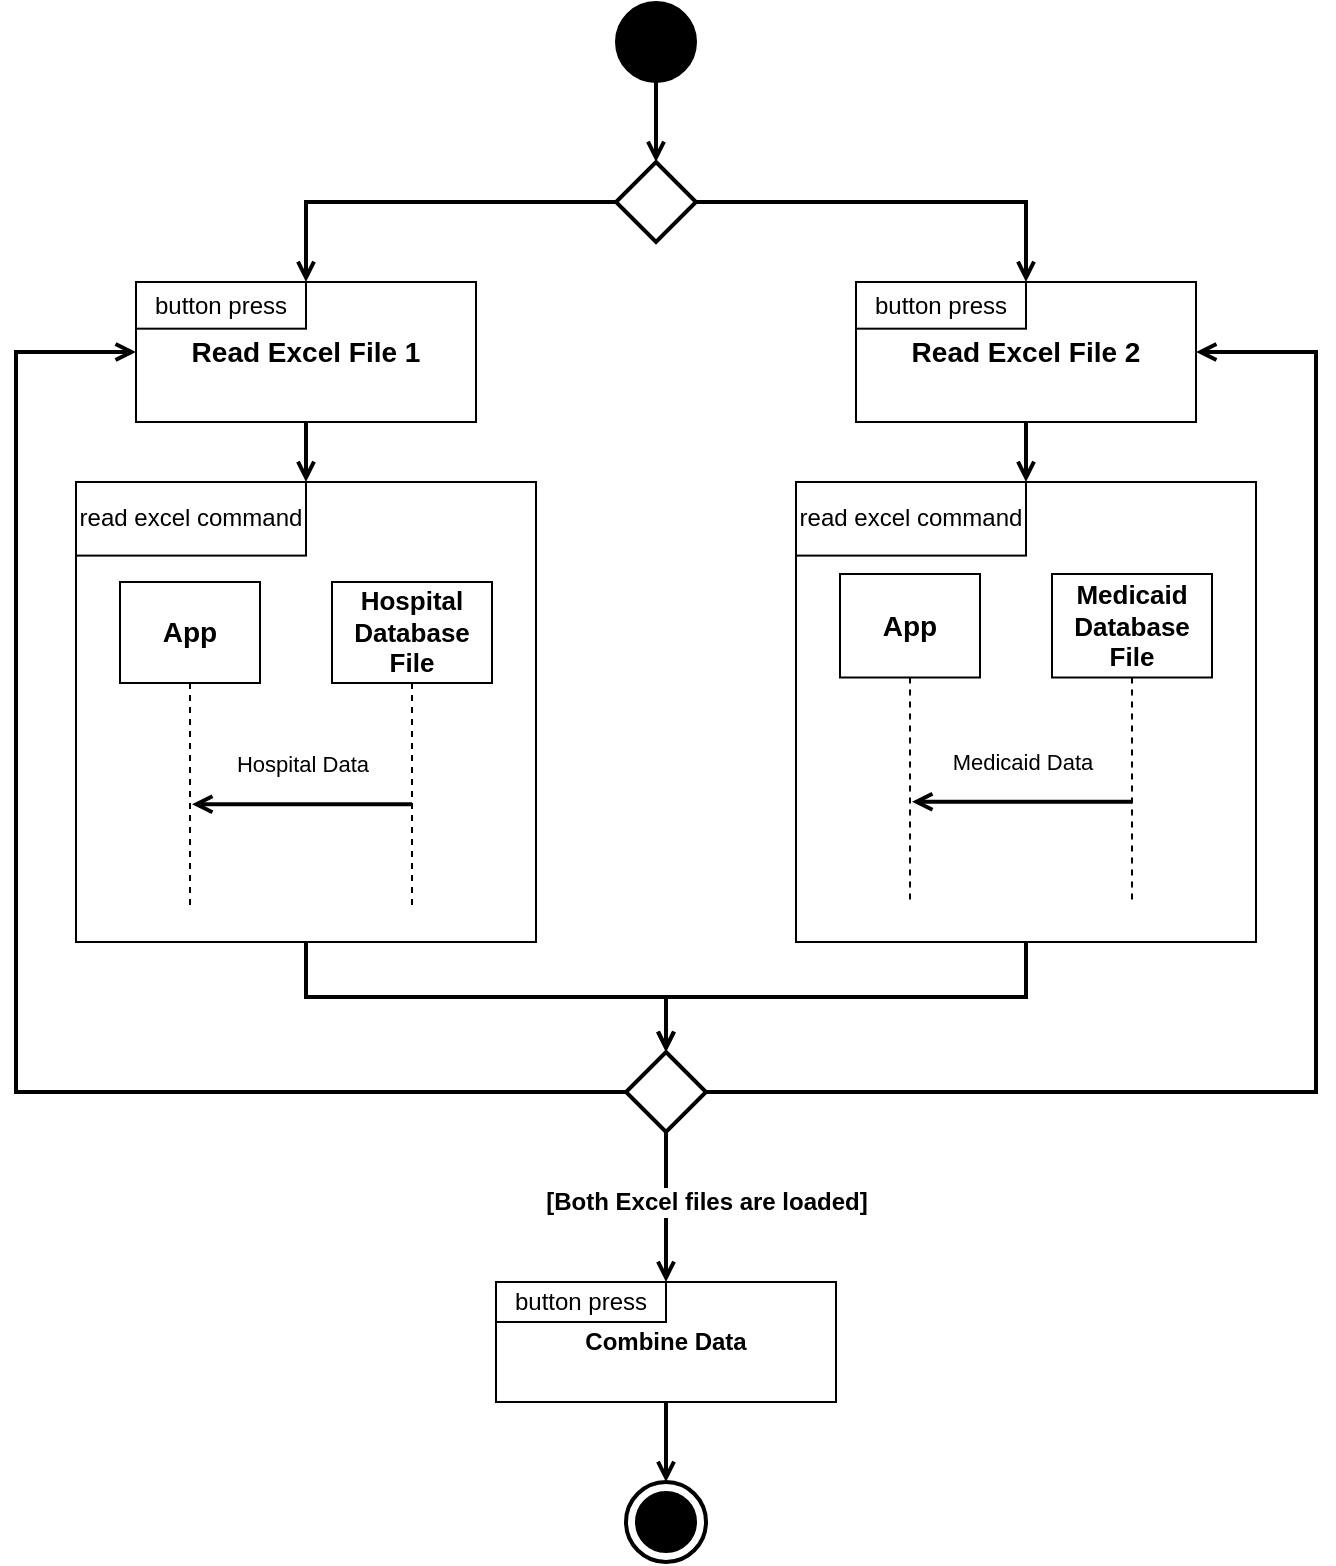 <mxfile version="24.7.17">
  <diagram id="C5RBs43oDa-KdzZeNtuy" name="Page-1">
    <mxGraphModel dx="1434" dy="794" grid="1" gridSize="10" guides="1" tooltips="1" connect="1" arrows="1" fold="1" page="1" pageScale="1" pageWidth="827" pageHeight="1169" math="0" shadow="0">
      <root>
        <mxCell id="WIyWlLk6GJQsqaUBKTNV-0" />
        <mxCell id="WIyWlLk6GJQsqaUBKTNV-1" parent="WIyWlLk6GJQsqaUBKTNV-0" />
        <mxCell id="fxpXkKA73AskWZWgzv29-11" style="edgeStyle=orthogonalEdgeStyle;rounded=0;orthogonalLoop=1;jettySize=auto;html=1;exitX=0;exitY=0.5;exitDx=0;exitDy=0;entryX=1;entryY=0;entryDx=0;entryDy=0;strokeWidth=2;endArrow=open;endFill=0;" edge="1" parent="WIyWlLk6GJQsqaUBKTNV-1" source="WIyWlLk6GJQsqaUBKTNV-6" target="fxpXkKA73AskWZWgzv29-6">
          <mxGeometry relative="1" as="geometry" />
        </mxCell>
        <mxCell id="fxpXkKA73AskWZWgzv29-12" style="edgeStyle=orthogonalEdgeStyle;rounded=0;orthogonalLoop=1;jettySize=auto;html=1;exitX=1;exitY=0.5;exitDx=0;exitDy=0;entryX=0.5;entryY=0;entryDx=0;entryDy=0;strokeWidth=2;endArrow=open;endFill=0;" edge="1" parent="WIyWlLk6GJQsqaUBKTNV-1" source="WIyWlLk6GJQsqaUBKTNV-6" target="fxpXkKA73AskWZWgzv29-9">
          <mxGeometry relative="1" as="geometry" />
        </mxCell>
        <mxCell id="WIyWlLk6GJQsqaUBKTNV-6" value="" style="rhombus;whiteSpace=wrap;html=1;shadow=0;fontFamily=Helvetica;fontSize=12;align=center;strokeWidth=2;spacing=6;spacingTop=-4;" parent="WIyWlLk6GJQsqaUBKTNV-1" vertex="1">
          <mxGeometry x="360" y="120" width="40" height="40" as="geometry" />
        </mxCell>
        <mxCell id="fxpXkKA73AskWZWgzv29-4" style="edgeStyle=orthogonalEdgeStyle;rounded=0;orthogonalLoop=1;jettySize=auto;html=1;exitX=0.5;exitY=1;exitDx=0;exitDy=0;entryX=0.5;entryY=0;entryDx=0;entryDy=0;endArrow=open;endFill=0;strokeWidth=2;" edge="1" parent="WIyWlLk6GJQsqaUBKTNV-1" source="fxpXkKA73AskWZWgzv29-1" target="WIyWlLk6GJQsqaUBKTNV-6">
          <mxGeometry relative="1" as="geometry" />
        </mxCell>
        <mxCell id="fxpXkKA73AskWZWgzv29-1" value="" style="ellipse;whiteSpace=wrap;html=1;aspect=fixed;fillStyle=solid;fillColor=#000000;" vertex="1" parent="WIyWlLk6GJQsqaUBKTNV-1">
          <mxGeometry x="360" y="40" width="40" height="40" as="geometry" />
        </mxCell>
        <mxCell id="fxpXkKA73AskWZWgzv29-7" value="" style="group" vertex="1" connectable="0" parent="WIyWlLk6GJQsqaUBKTNV-1">
          <mxGeometry x="120" y="180" width="170" height="70" as="geometry" />
        </mxCell>
        <mxCell id="fxpXkKA73AskWZWgzv29-5" value="&lt;b&gt;&lt;font style=&quot;font-size: 14px;&quot;&gt;Read Excel File 1&lt;/font&gt;&lt;/b&gt;" style="rounded=0;whiteSpace=wrap;html=1;" vertex="1" parent="fxpXkKA73AskWZWgzv29-7">
          <mxGeometry width="170" height="70" as="geometry" />
        </mxCell>
        <mxCell id="fxpXkKA73AskWZWgzv29-6" value="button press" style="rounded=0;whiteSpace=wrap;html=1;" vertex="1" parent="fxpXkKA73AskWZWgzv29-7">
          <mxGeometry width="85" height="23.333" as="geometry" />
        </mxCell>
        <mxCell id="fxpXkKA73AskWZWgzv29-8" value="" style="group" vertex="1" connectable="0" parent="WIyWlLk6GJQsqaUBKTNV-1">
          <mxGeometry x="480" y="180" width="170" height="70" as="geometry" />
        </mxCell>
        <mxCell id="fxpXkKA73AskWZWgzv29-9" value="&lt;b&gt;&lt;font style=&quot;font-size: 14px;&quot;&gt;Read Excel File 2&lt;br&gt;&lt;/font&gt;&lt;/b&gt;" style="rounded=0;whiteSpace=wrap;html=1;" vertex="1" parent="fxpXkKA73AskWZWgzv29-8">
          <mxGeometry width="170" height="70" as="geometry" />
        </mxCell>
        <mxCell id="fxpXkKA73AskWZWgzv29-10" value="button press" style="rounded=0;whiteSpace=wrap;html=1;" vertex="1" parent="fxpXkKA73AskWZWgzv29-8">
          <mxGeometry width="85" height="23.333" as="geometry" />
        </mxCell>
        <mxCell id="fxpXkKA73AskWZWgzv29-13" value="" style="group" vertex="1" connectable="0" parent="WIyWlLk6GJQsqaUBKTNV-1">
          <mxGeometry x="90" y="280" width="230" height="230" as="geometry" />
        </mxCell>
        <mxCell id="fxpXkKA73AskWZWgzv29-14" value="" style="rounded=0;whiteSpace=wrap;html=1;" vertex="1" parent="fxpXkKA73AskWZWgzv29-13">
          <mxGeometry width="230.0" height="230" as="geometry" />
        </mxCell>
        <mxCell id="fxpXkKA73AskWZWgzv29-15" value="read excel command" style="rounded=0;whiteSpace=wrap;html=1;" vertex="1" parent="fxpXkKA73AskWZWgzv29-13">
          <mxGeometry width="115" height="36.8" as="geometry" />
        </mxCell>
        <mxCell id="fxpXkKA73AskWZWgzv29-22" value="" style="group" vertex="1" connectable="0" parent="fxpXkKA73AskWZWgzv29-13">
          <mxGeometry x="22" y="50" width="186" height="161.6" as="geometry" />
        </mxCell>
        <mxCell id="fxpXkKA73AskWZWgzv29-18" style="edgeStyle=orthogonalEdgeStyle;rounded=0;orthogonalLoop=1;jettySize=auto;html=1;exitX=0.5;exitY=1;exitDx=0;exitDy=0;endArrow=none;endFill=0;dashed=1;strokeWidth=1;" edge="1" parent="fxpXkKA73AskWZWgzv29-22" source="fxpXkKA73AskWZWgzv29-16">
          <mxGeometry relative="1" as="geometry">
            <mxPoint x="35" y="161.6" as="targetPoint" />
          </mxGeometry>
        </mxCell>
        <mxCell id="fxpXkKA73AskWZWgzv29-16" value="&lt;font style=&quot;font-size: 14px;&quot;&gt;&lt;b&gt;App&lt;/b&gt;&lt;/font&gt;" style="rounded=0;whiteSpace=wrap;html=1;" vertex="1" parent="fxpXkKA73AskWZWgzv29-22">
          <mxGeometry width="70" height="50.5" as="geometry" />
        </mxCell>
        <mxCell id="fxpXkKA73AskWZWgzv29-19" style="edgeStyle=orthogonalEdgeStyle;rounded=0;orthogonalLoop=1;jettySize=auto;html=1;exitX=0.5;exitY=1;exitDx=0;exitDy=0;endArrow=none;endFill=0;dashed=1;" edge="1" parent="fxpXkKA73AskWZWgzv29-22" source="fxpXkKA73AskWZWgzv29-17">
          <mxGeometry relative="1" as="geometry">
            <mxPoint x="146" y="161.6" as="targetPoint" />
          </mxGeometry>
        </mxCell>
        <mxCell id="fxpXkKA73AskWZWgzv29-17" value="&lt;font style=&quot;font-size: 13px;&quot;&gt;&lt;b&gt;Hospital Database File&lt;/b&gt;&lt;/font&gt;" style="rounded=0;whiteSpace=wrap;html=1;" vertex="1" parent="fxpXkKA73AskWZWgzv29-22">
          <mxGeometry x="106" width="80" height="50.5" as="geometry" />
        </mxCell>
        <mxCell id="fxpXkKA73AskWZWgzv29-20" value="" style="endArrow=open;html=1;rounded=0;endFill=0;strokeWidth=2;" edge="1" parent="fxpXkKA73AskWZWgzv29-22">
          <mxGeometry width="50" height="50" relative="1" as="geometry">
            <mxPoint x="146" y="111.1" as="sourcePoint" />
            <mxPoint x="36" y="111.1" as="targetPoint" />
          </mxGeometry>
        </mxCell>
        <mxCell id="fxpXkKA73AskWZWgzv29-21" value="Hospital Data" style="edgeLabel;html=1;align=center;verticalAlign=middle;resizable=0;points=[];" vertex="1" connectable="0" parent="fxpXkKA73AskWZWgzv29-20">
          <mxGeometry x="-0.182" relative="1" as="geometry">
            <mxPoint x="-10" y="-20" as="offset" />
          </mxGeometry>
        </mxCell>
        <mxCell id="fxpXkKA73AskWZWgzv29-23" value="" style="group" vertex="1" connectable="0" parent="WIyWlLk6GJQsqaUBKTNV-1">
          <mxGeometry x="450" y="280" width="230" height="230" as="geometry" />
        </mxCell>
        <mxCell id="fxpXkKA73AskWZWgzv29-24" value="" style="rounded=0;whiteSpace=wrap;html=1;" vertex="1" parent="fxpXkKA73AskWZWgzv29-23">
          <mxGeometry width="230.0" height="230" as="geometry" />
        </mxCell>
        <mxCell id="fxpXkKA73AskWZWgzv29-25" value="read excel command" style="rounded=0;whiteSpace=wrap;html=1;" vertex="1" parent="fxpXkKA73AskWZWgzv29-23">
          <mxGeometry width="115" height="36.8" as="geometry" />
        </mxCell>
        <mxCell id="fxpXkKA73AskWZWgzv29-26" value="" style="group" vertex="1" connectable="0" parent="fxpXkKA73AskWZWgzv29-23">
          <mxGeometry x="22" y="46" width="186" height="165.6" as="geometry" />
        </mxCell>
        <mxCell id="fxpXkKA73AskWZWgzv29-27" style="edgeStyle=orthogonalEdgeStyle;rounded=0;orthogonalLoop=1;jettySize=auto;html=1;exitX=0.5;exitY=1;exitDx=0;exitDy=0;endArrow=none;endFill=0;dashed=1;strokeWidth=1;" edge="1" parent="fxpXkKA73AskWZWgzv29-26" source="fxpXkKA73AskWZWgzv29-28">
          <mxGeometry relative="1" as="geometry">
            <mxPoint x="35" y="165.6" as="targetPoint" />
          </mxGeometry>
        </mxCell>
        <mxCell id="fxpXkKA73AskWZWgzv29-28" value="&lt;font style=&quot;font-size: 14px;&quot;&gt;&lt;b&gt;App&lt;/b&gt;&lt;/font&gt;" style="rounded=0;whiteSpace=wrap;html=1;" vertex="1" parent="fxpXkKA73AskWZWgzv29-26">
          <mxGeometry width="70" height="51.75" as="geometry" />
        </mxCell>
        <mxCell id="fxpXkKA73AskWZWgzv29-29" style="edgeStyle=orthogonalEdgeStyle;rounded=0;orthogonalLoop=1;jettySize=auto;html=1;exitX=0.5;exitY=1;exitDx=0;exitDy=0;endArrow=none;endFill=0;dashed=1;" edge="1" parent="fxpXkKA73AskWZWgzv29-26" source="fxpXkKA73AskWZWgzv29-30">
          <mxGeometry relative="1" as="geometry">
            <mxPoint x="146" y="165.6" as="targetPoint" />
          </mxGeometry>
        </mxCell>
        <mxCell id="fxpXkKA73AskWZWgzv29-30" value="&lt;font style=&quot;font-size: 13px;&quot;&gt;&lt;b&gt;Medicaid Database File&lt;/b&gt;&lt;/font&gt;" style="rounded=0;whiteSpace=wrap;html=1;" vertex="1" parent="fxpXkKA73AskWZWgzv29-26">
          <mxGeometry x="106" width="80" height="51.75" as="geometry" />
        </mxCell>
        <mxCell id="fxpXkKA73AskWZWgzv29-31" value="" style="endArrow=open;html=1;rounded=0;endFill=0;strokeWidth=2;" edge="1" parent="fxpXkKA73AskWZWgzv29-26">
          <mxGeometry width="50" height="50" relative="1" as="geometry">
            <mxPoint x="146" y="113.85" as="sourcePoint" />
            <mxPoint x="36" y="113.85" as="targetPoint" />
          </mxGeometry>
        </mxCell>
        <mxCell id="fxpXkKA73AskWZWgzv29-32" value="Medicaid Data" style="edgeLabel;html=1;align=center;verticalAlign=middle;resizable=0;points=[];" vertex="1" connectable="0" parent="fxpXkKA73AskWZWgzv29-31">
          <mxGeometry x="-0.182" relative="1" as="geometry">
            <mxPoint x="-10" y="-20" as="offset" />
          </mxGeometry>
        </mxCell>
        <mxCell id="fxpXkKA73AskWZWgzv29-33" style="edgeStyle=orthogonalEdgeStyle;rounded=0;orthogonalLoop=1;jettySize=auto;html=1;exitX=0.5;exitY=1;exitDx=0;exitDy=0;entryX=0.5;entryY=0;entryDx=0;entryDy=0;strokeWidth=2;endArrow=open;endFill=0;" edge="1" parent="WIyWlLk6GJQsqaUBKTNV-1" source="fxpXkKA73AskWZWgzv29-5" target="fxpXkKA73AskWZWgzv29-14">
          <mxGeometry relative="1" as="geometry" />
        </mxCell>
        <mxCell id="fxpXkKA73AskWZWgzv29-34" style="edgeStyle=orthogonalEdgeStyle;rounded=0;orthogonalLoop=1;jettySize=auto;html=1;exitX=0.5;exitY=1;exitDx=0;exitDy=0;strokeWidth=2;endArrow=open;endFill=0;" edge="1" parent="WIyWlLk6GJQsqaUBKTNV-1" source="fxpXkKA73AskWZWgzv29-9" target="fxpXkKA73AskWZWgzv29-24">
          <mxGeometry relative="1" as="geometry" />
        </mxCell>
        <mxCell id="fxpXkKA73AskWZWgzv29-42" style="edgeStyle=orthogonalEdgeStyle;rounded=0;orthogonalLoop=1;jettySize=auto;html=1;exitX=0;exitY=0.5;exitDx=0;exitDy=0;entryX=0;entryY=0.5;entryDx=0;entryDy=0;strokeWidth=2;endArrow=open;endFill=0;" edge="1" parent="WIyWlLk6GJQsqaUBKTNV-1" source="fxpXkKA73AskWZWgzv29-35" target="fxpXkKA73AskWZWgzv29-5">
          <mxGeometry relative="1" as="geometry">
            <Array as="points">
              <mxPoint x="60" y="585" />
              <mxPoint x="60" y="215" />
            </Array>
          </mxGeometry>
        </mxCell>
        <mxCell id="fxpXkKA73AskWZWgzv29-43" style="edgeStyle=orthogonalEdgeStyle;rounded=0;orthogonalLoop=1;jettySize=auto;html=1;exitX=1;exitY=0.5;exitDx=0;exitDy=0;entryX=1;entryY=0.5;entryDx=0;entryDy=0;strokeWidth=2;endArrow=open;endFill=0;" edge="1" parent="WIyWlLk6GJQsqaUBKTNV-1" source="fxpXkKA73AskWZWgzv29-35" target="fxpXkKA73AskWZWgzv29-9">
          <mxGeometry relative="1" as="geometry">
            <Array as="points">
              <mxPoint x="710" y="585" />
              <mxPoint x="710" y="215" />
            </Array>
          </mxGeometry>
        </mxCell>
        <mxCell id="fxpXkKA73AskWZWgzv29-48" style="edgeStyle=orthogonalEdgeStyle;rounded=0;orthogonalLoop=1;jettySize=auto;html=1;exitX=0.5;exitY=1;exitDx=0;exitDy=0;entryX=1;entryY=0;entryDx=0;entryDy=0;strokeWidth=2;endArrow=open;endFill=0;" edge="1" parent="WIyWlLk6GJQsqaUBKTNV-1" source="fxpXkKA73AskWZWgzv29-35" target="fxpXkKA73AskWZWgzv29-46">
          <mxGeometry relative="1" as="geometry">
            <Array as="points">
              <mxPoint x="385" y="640" />
              <mxPoint x="385" y="640" />
            </Array>
          </mxGeometry>
        </mxCell>
        <mxCell id="fxpXkKA73AskWZWgzv29-54" value="&lt;font style=&quot;font-size: 12px;&quot;&gt;&lt;b&gt;[Both Excel files are loaded]&lt;/b&gt;&lt;/font&gt;" style="edgeLabel;html=1;align=center;verticalAlign=middle;resizable=0;points=[];" vertex="1" connectable="0" parent="fxpXkKA73AskWZWgzv29-48">
          <mxGeometry x="-0.253" y="-7" relative="1" as="geometry">
            <mxPoint x="27" y="7" as="offset" />
          </mxGeometry>
        </mxCell>
        <mxCell id="fxpXkKA73AskWZWgzv29-35" value="" style="rhombus;whiteSpace=wrap;html=1;shadow=0;fontFamily=Helvetica;fontSize=12;align=center;strokeWidth=2;spacing=6;spacingTop=-4;" vertex="1" parent="WIyWlLk6GJQsqaUBKTNV-1">
          <mxGeometry x="365" y="565" width="40" height="40" as="geometry" />
        </mxCell>
        <mxCell id="fxpXkKA73AskWZWgzv29-37" style="edgeStyle=orthogonalEdgeStyle;rounded=0;orthogonalLoop=1;jettySize=auto;html=1;exitX=0.5;exitY=1;exitDx=0;exitDy=0;entryX=0.5;entryY=0;entryDx=0;entryDy=0;strokeWidth=2;endArrow=open;endFill=0;" edge="1" parent="WIyWlLk6GJQsqaUBKTNV-1" source="fxpXkKA73AskWZWgzv29-24" target="fxpXkKA73AskWZWgzv29-35">
          <mxGeometry relative="1" as="geometry">
            <mxPoint x="565" y="560" as="targetPoint" />
          </mxGeometry>
        </mxCell>
        <mxCell id="fxpXkKA73AskWZWgzv29-38" style="edgeStyle=orthogonalEdgeStyle;rounded=0;orthogonalLoop=1;jettySize=auto;html=1;exitX=0.5;exitY=1;exitDx=0;exitDy=0;entryX=0.5;entryY=0;entryDx=0;entryDy=0;strokeWidth=2;endArrow=open;endFill=0;" edge="1" parent="WIyWlLk6GJQsqaUBKTNV-1" source="fxpXkKA73AskWZWgzv29-14" target="fxpXkKA73AskWZWgzv29-35">
          <mxGeometry relative="1" as="geometry" />
        </mxCell>
        <mxCell id="fxpXkKA73AskWZWgzv29-44" value="" style="group" vertex="1" connectable="0" parent="WIyWlLk6GJQsqaUBKTNV-1">
          <mxGeometry x="300" y="680" width="170" height="70" as="geometry" />
        </mxCell>
        <mxCell id="fxpXkKA73AskWZWgzv29-45" value="&lt;b&gt;Combine Data&lt;br&gt;&lt;/b&gt;" style="rounded=0;whiteSpace=wrap;html=1;" vertex="1" parent="fxpXkKA73AskWZWgzv29-44">
          <mxGeometry width="170" height="60" as="geometry" />
        </mxCell>
        <mxCell id="fxpXkKA73AskWZWgzv29-46" value="button press" style="rounded=0;whiteSpace=wrap;html=1;" vertex="1" parent="fxpXkKA73AskWZWgzv29-44">
          <mxGeometry width="85" height="20" as="geometry" />
        </mxCell>
        <mxCell id="fxpXkKA73AskWZWgzv29-52" value="" style="group" vertex="1" connectable="0" parent="WIyWlLk6GJQsqaUBKTNV-1">
          <mxGeometry x="365" y="780" width="40" height="40" as="geometry" />
        </mxCell>
        <mxCell id="fxpXkKA73AskWZWgzv29-50" value="" style="ellipse;whiteSpace=wrap;html=1;aspect=fixed;fillStyle=auto;fillColor=#FFFFFF;strokeWidth=2;" vertex="1" parent="fxpXkKA73AskWZWgzv29-52">
          <mxGeometry width="40" height="40" as="geometry" />
        </mxCell>
        <mxCell id="fxpXkKA73AskWZWgzv29-51" value="" style="ellipse;whiteSpace=wrap;html=1;aspect=fixed;fillStyle=solid;fillColor=#000000;" vertex="1" parent="fxpXkKA73AskWZWgzv29-52">
          <mxGeometry x="5" y="5" width="30" height="30" as="geometry" />
        </mxCell>
        <mxCell id="fxpXkKA73AskWZWgzv29-53" style="edgeStyle=orthogonalEdgeStyle;rounded=0;orthogonalLoop=1;jettySize=auto;html=1;exitX=0.5;exitY=1;exitDx=0;exitDy=0;entryX=0.5;entryY=0;entryDx=0;entryDy=0;strokeWidth=2;endArrow=open;endFill=0;" edge="1" parent="WIyWlLk6GJQsqaUBKTNV-1" source="fxpXkKA73AskWZWgzv29-45" target="fxpXkKA73AskWZWgzv29-50">
          <mxGeometry relative="1" as="geometry" />
        </mxCell>
      </root>
    </mxGraphModel>
  </diagram>
</mxfile>
